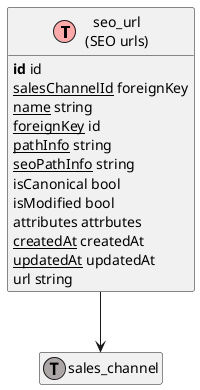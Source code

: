 @startuml
' uncomment the line below if you're using computer with a retina display
' skinparam dpi 300
!define Table(name,desc) class name as "desc" << (T,#FFAAAA) >>
!define ForeignTable(name,desc) class name as "desc" << (T,#ada6a6) >>
!define TranslationTable(name,desc) class name as "desc" << (I,#4286f4) >>
' we use bold for primary key
' green color for unique
' and underscore for not_null
!define primary_key(x) <b>x</b>
!define unique(x) <color:green>x</color>
!define not_null(x) <u>x</u>
' other tags available:
' <i></i>
' <back:COLOR></color>, where color is a color name or html color code
' (#FFAACC)
' see: http://plantuml.com/classes.html#More
hide methods
hide stereotypes
hide empty members
skinparam backgroundColor #FFFFFF

' entities

Table(ShopwareStorefrontFrameworkSeoSeoUrlDefinition, "seo_url\n(SEO urls)") {
   primary_key(id) id
   not_null(salesChannelId) foreignKey
   not_null(name) string
   not_null(foreignKey) id
   not_null(pathInfo) string
   not_null(seoPathInfo) string
   isCanonical bool
   isModified bool
   attributes attrbutes
   not_null(createdAt) createdAt
   not_null(updatedAt) updatedAt
   url string
}
ForeignTable(ShopwareCoreSystemSalesChannelSalesChannelDefinition, "sales_channel") {
}

' relationshipd

ShopwareStorefrontFrameworkSeoSeoUrlDefinition --> ShopwareCoreSystemSalesChannelSalesChannelDefinition
@enduml

